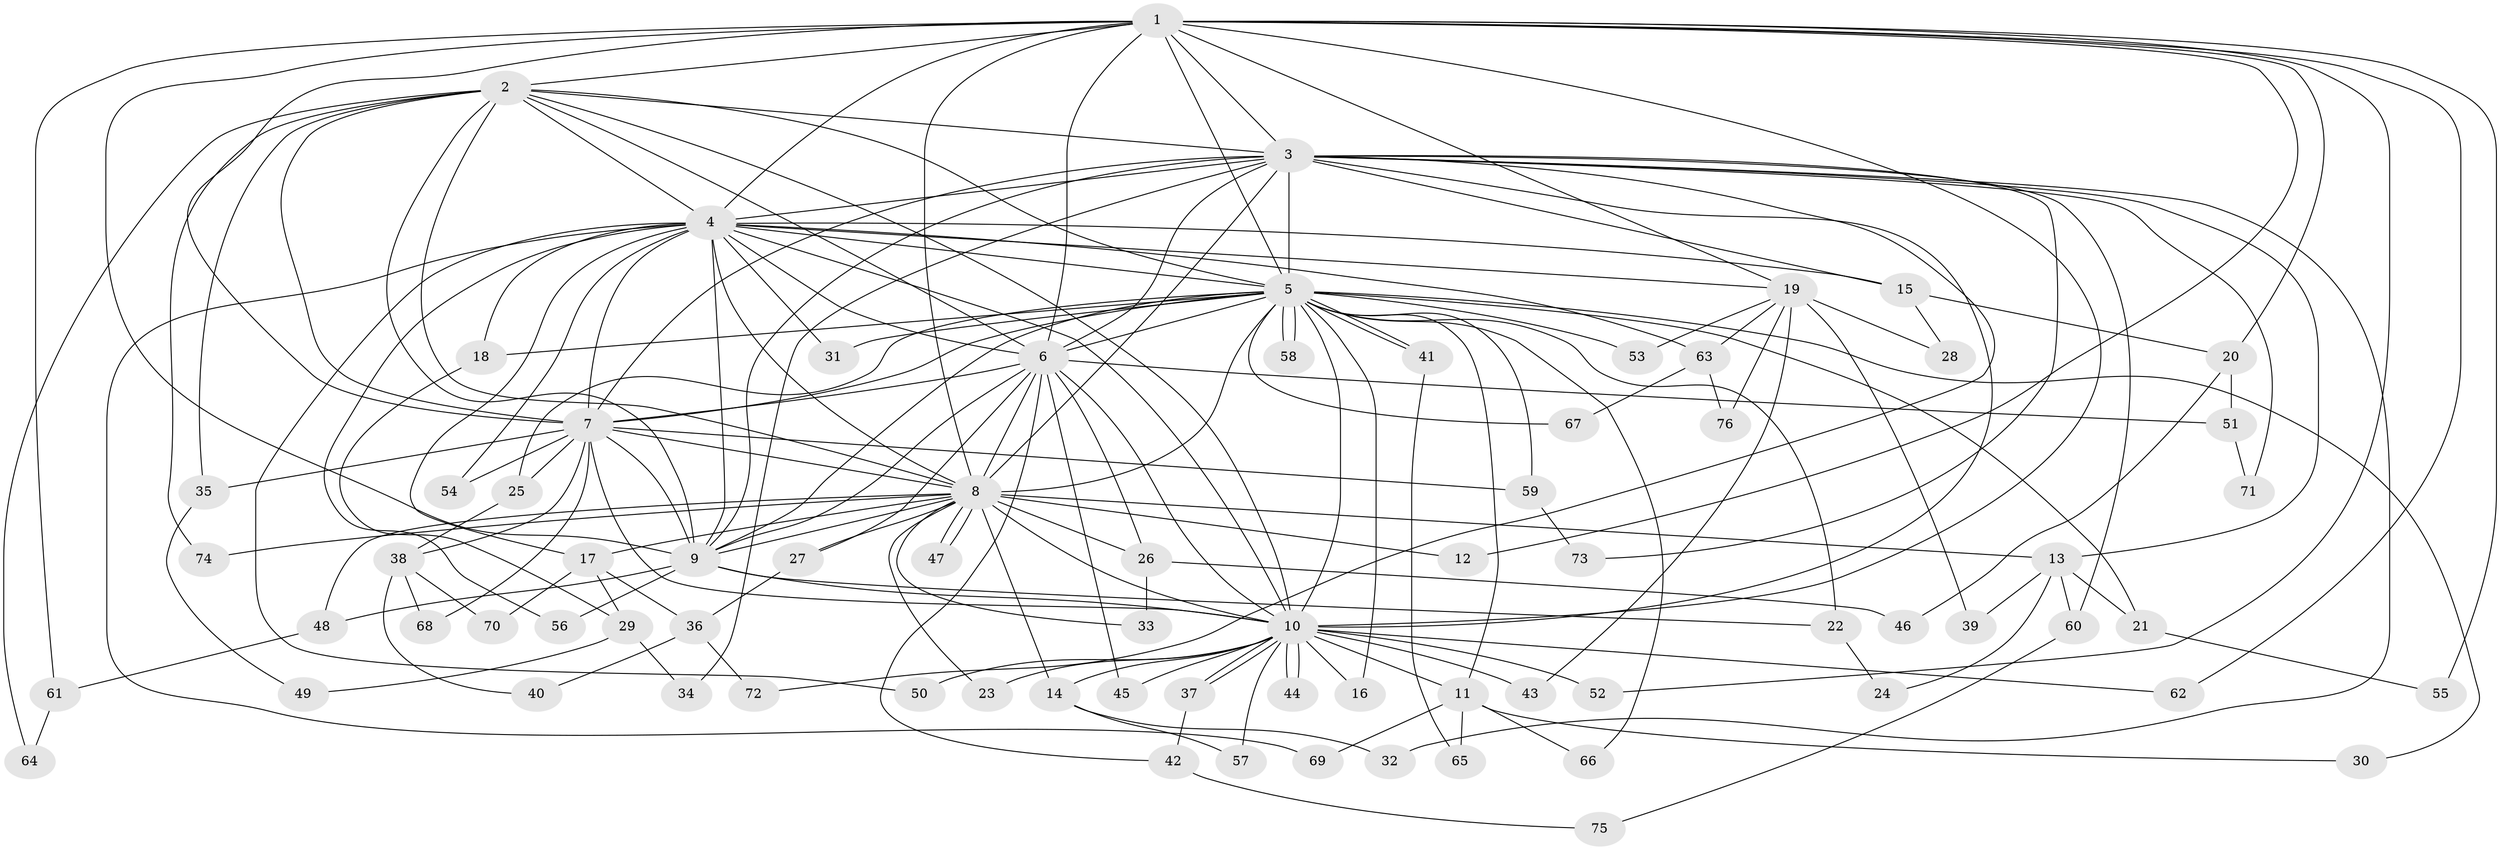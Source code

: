// coarse degree distribution, {9: 0.045454545454545456, 1: 0.45454545454545453, 2: 0.36363636363636365, 6: 0.045454545454545456, 18: 0.045454545454545456, 5: 0.045454545454545456}
// Generated by graph-tools (version 1.1) at 2025/46/03/04/25 21:46:33]
// undirected, 76 vertices, 177 edges
graph export_dot {
graph [start="1"]
  node [color=gray90,style=filled];
  1;
  2;
  3;
  4;
  5;
  6;
  7;
  8;
  9;
  10;
  11;
  12;
  13;
  14;
  15;
  16;
  17;
  18;
  19;
  20;
  21;
  22;
  23;
  24;
  25;
  26;
  27;
  28;
  29;
  30;
  31;
  32;
  33;
  34;
  35;
  36;
  37;
  38;
  39;
  40;
  41;
  42;
  43;
  44;
  45;
  46;
  47;
  48;
  49;
  50;
  51;
  52;
  53;
  54;
  55;
  56;
  57;
  58;
  59;
  60;
  61;
  62;
  63;
  64;
  65;
  66;
  67;
  68;
  69;
  70;
  71;
  72;
  73;
  74;
  75;
  76;
  1 -- 2;
  1 -- 3;
  1 -- 4;
  1 -- 5;
  1 -- 6;
  1 -- 7;
  1 -- 8;
  1 -- 9;
  1 -- 10;
  1 -- 12;
  1 -- 19;
  1 -- 20;
  1 -- 52;
  1 -- 55;
  1 -- 61;
  1 -- 62;
  2 -- 3;
  2 -- 4;
  2 -- 5;
  2 -- 6;
  2 -- 7;
  2 -- 8;
  2 -- 9;
  2 -- 10;
  2 -- 35;
  2 -- 64;
  2 -- 74;
  3 -- 4;
  3 -- 5;
  3 -- 6;
  3 -- 7;
  3 -- 8;
  3 -- 9;
  3 -- 10;
  3 -- 13;
  3 -- 15;
  3 -- 32;
  3 -- 34;
  3 -- 60;
  3 -- 71;
  3 -- 72;
  3 -- 73;
  4 -- 5;
  4 -- 6;
  4 -- 7;
  4 -- 8;
  4 -- 9;
  4 -- 10;
  4 -- 15;
  4 -- 17;
  4 -- 18;
  4 -- 19;
  4 -- 31;
  4 -- 50;
  4 -- 54;
  4 -- 56;
  4 -- 63;
  4 -- 69;
  5 -- 6;
  5 -- 7;
  5 -- 8;
  5 -- 9;
  5 -- 10;
  5 -- 11;
  5 -- 16;
  5 -- 18;
  5 -- 21;
  5 -- 22;
  5 -- 25;
  5 -- 30;
  5 -- 31;
  5 -- 41;
  5 -- 41;
  5 -- 53;
  5 -- 58;
  5 -- 58;
  5 -- 59;
  5 -- 66;
  5 -- 67;
  6 -- 7;
  6 -- 8;
  6 -- 9;
  6 -- 10;
  6 -- 26;
  6 -- 27;
  6 -- 42;
  6 -- 45;
  6 -- 51;
  7 -- 8;
  7 -- 9;
  7 -- 10;
  7 -- 25;
  7 -- 35;
  7 -- 38;
  7 -- 54;
  7 -- 59;
  7 -- 68;
  8 -- 9;
  8 -- 10;
  8 -- 12;
  8 -- 13;
  8 -- 14;
  8 -- 17;
  8 -- 23;
  8 -- 26;
  8 -- 27;
  8 -- 33;
  8 -- 47;
  8 -- 47;
  8 -- 48;
  8 -- 74;
  9 -- 10;
  9 -- 22;
  9 -- 48;
  9 -- 56;
  10 -- 11;
  10 -- 14;
  10 -- 16;
  10 -- 23;
  10 -- 37;
  10 -- 37;
  10 -- 43;
  10 -- 44;
  10 -- 44;
  10 -- 45;
  10 -- 50;
  10 -- 52;
  10 -- 57;
  10 -- 62;
  11 -- 30;
  11 -- 65;
  11 -- 66;
  11 -- 69;
  13 -- 21;
  13 -- 24;
  13 -- 39;
  13 -- 60;
  14 -- 32;
  14 -- 57;
  15 -- 20;
  15 -- 28;
  17 -- 29;
  17 -- 36;
  17 -- 70;
  18 -- 29;
  19 -- 28;
  19 -- 39;
  19 -- 43;
  19 -- 53;
  19 -- 63;
  19 -- 76;
  20 -- 46;
  20 -- 51;
  21 -- 55;
  22 -- 24;
  25 -- 38;
  26 -- 33;
  26 -- 46;
  27 -- 36;
  29 -- 34;
  29 -- 49;
  35 -- 49;
  36 -- 40;
  36 -- 72;
  37 -- 42;
  38 -- 40;
  38 -- 68;
  38 -- 70;
  41 -- 65;
  42 -- 75;
  48 -- 61;
  51 -- 71;
  59 -- 73;
  60 -- 75;
  61 -- 64;
  63 -- 67;
  63 -- 76;
}

